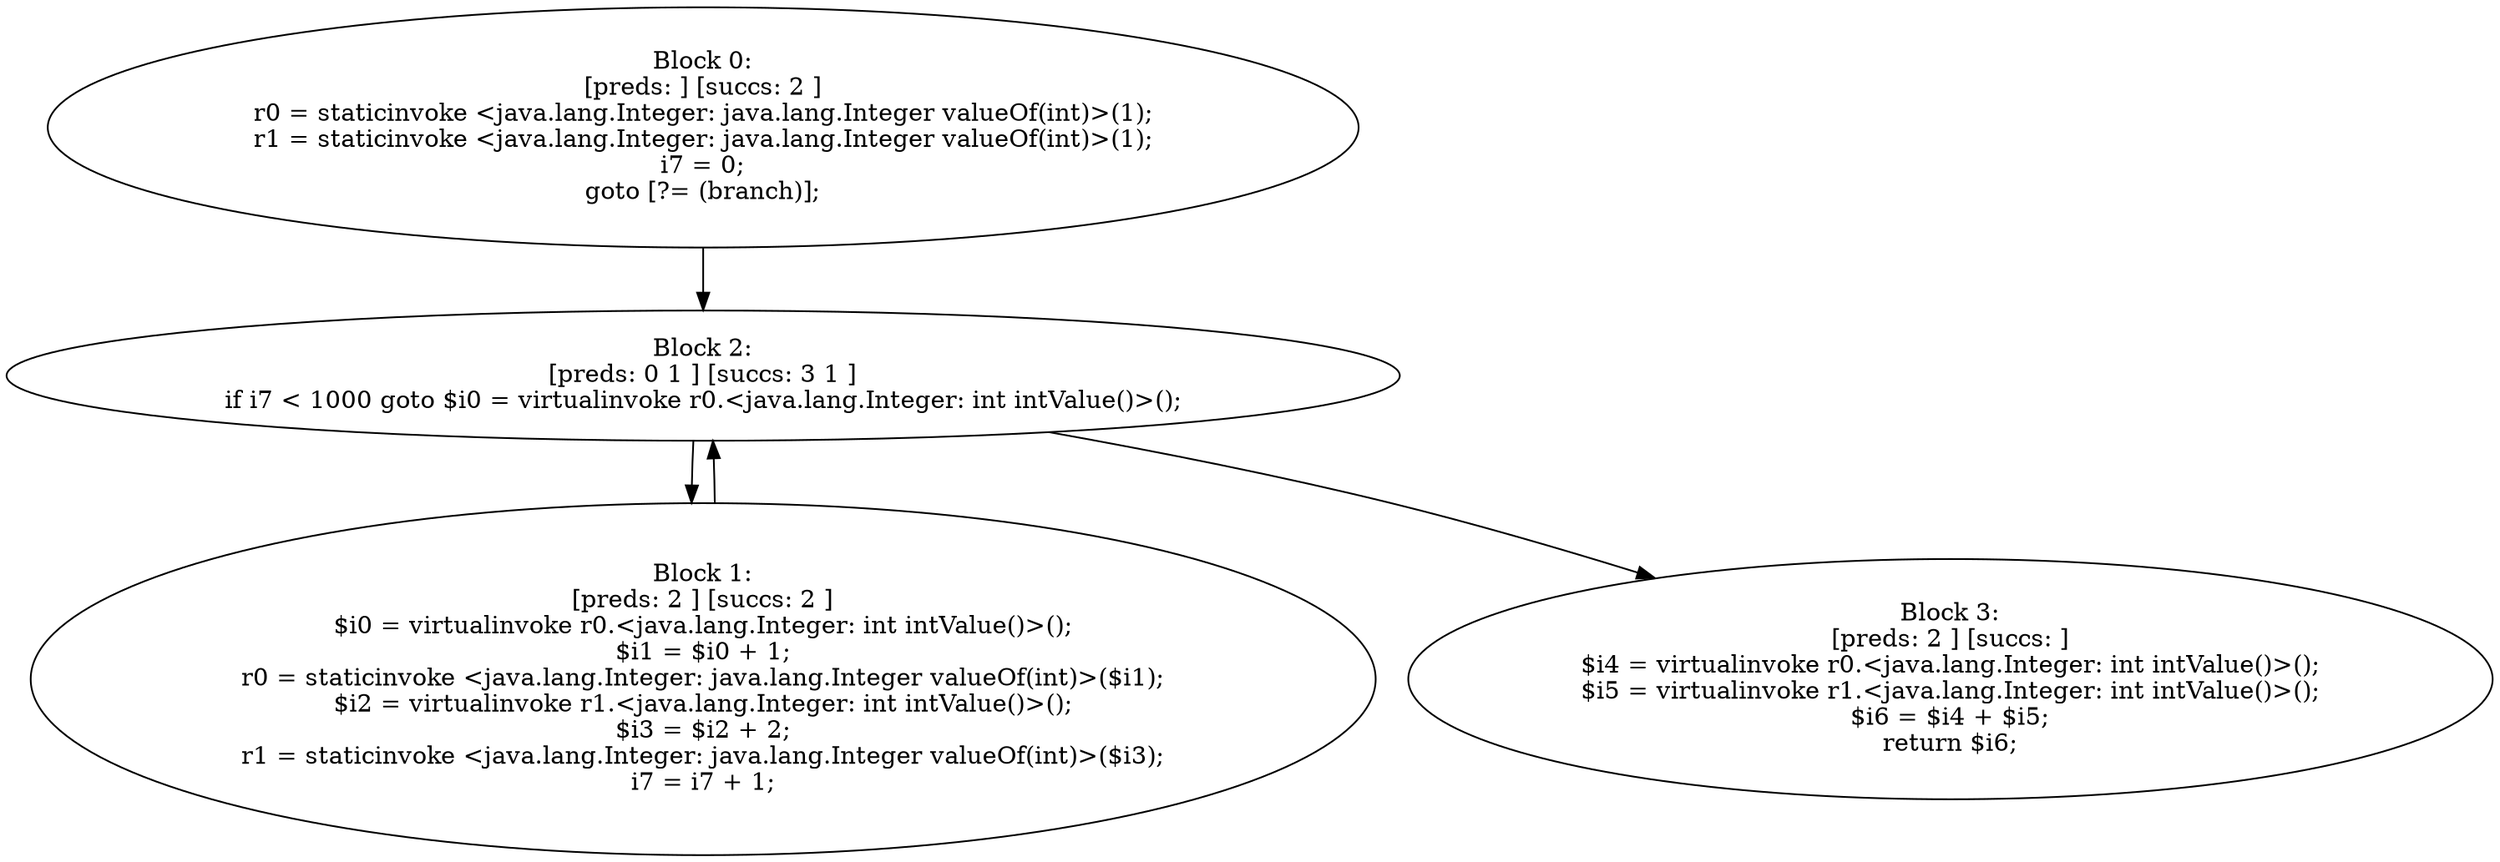 digraph "unitGraph" {
    "Block 0:
[preds: ] [succs: 2 ]
r0 = staticinvoke <java.lang.Integer: java.lang.Integer valueOf(int)>(1);
r1 = staticinvoke <java.lang.Integer: java.lang.Integer valueOf(int)>(1);
i7 = 0;
goto [?= (branch)];
"
    "Block 1:
[preds: 2 ] [succs: 2 ]
$i0 = virtualinvoke r0.<java.lang.Integer: int intValue()>();
$i1 = $i0 + 1;
r0 = staticinvoke <java.lang.Integer: java.lang.Integer valueOf(int)>($i1);
$i2 = virtualinvoke r1.<java.lang.Integer: int intValue()>();
$i3 = $i2 + 2;
r1 = staticinvoke <java.lang.Integer: java.lang.Integer valueOf(int)>($i3);
i7 = i7 + 1;
"
    "Block 2:
[preds: 0 1 ] [succs: 3 1 ]
if i7 < 1000 goto $i0 = virtualinvoke r0.<java.lang.Integer: int intValue()>();
"
    "Block 3:
[preds: 2 ] [succs: ]
$i4 = virtualinvoke r0.<java.lang.Integer: int intValue()>();
$i5 = virtualinvoke r1.<java.lang.Integer: int intValue()>();
$i6 = $i4 + $i5;
return $i6;
"
    "Block 0:
[preds: ] [succs: 2 ]
r0 = staticinvoke <java.lang.Integer: java.lang.Integer valueOf(int)>(1);
r1 = staticinvoke <java.lang.Integer: java.lang.Integer valueOf(int)>(1);
i7 = 0;
goto [?= (branch)];
"->"Block 2:
[preds: 0 1 ] [succs: 3 1 ]
if i7 < 1000 goto $i0 = virtualinvoke r0.<java.lang.Integer: int intValue()>();
";
    "Block 1:
[preds: 2 ] [succs: 2 ]
$i0 = virtualinvoke r0.<java.lang.Integer: int intValue()>();
$i1 = $i0 + 1;
r0 = staticinvoke <java.lang.Integer: java.lang.Integer valueOf(int)>($i1);
$i2 = virtualinvoke r1.<java.lang.Integer: int intValue()>();
$i3 = $i2 + 2;
r1 = staticinvoke <java.lang.Integer: java.lang.Integer valueOf(int)>($i3);
i7 = i7 + 1;
"->"Block 2:
[preds: 0 1 ] [succs: 3 1 ]
if i7 < 1000 goto $i0 = virtualinvoke r0.<java.lang.Integer: int intValue()>();
";
    "Block 2:
[preds: 0 1 ] [succs: 3 1 ]
if i7 < 1000 goto $i0 = virtualinvoke r0.<java.lang.Integer: int intValue()>();
"->"Block 3:
[preds: 2 ] [succs: ]
$i4 = virtualinvoke r0.<java.lang.Integer: int intValue()>();
$i5 = virtualinvoke r1.<java.lang.Integer: int intValue()>();
$i6 = $i4 + $i5;
return $i6;
";
    "Block 2:
[preds: 0 1 ] [succs: 3 1 ]
if i7 < 1000 goto $i0 = virtualinvoke r0.<java.lang.Integer: int intValue()>();
"->"Block 1:
[preds: 2 ] [succs: 2 ]
$i0 = virtualinvoke r0.<java.lang.Integer: int intValue()>();
$i1 = $i0 + 1;
r0 = staticinvoke <java.lang.Integer: java.lang.Integer valueOf(int)>($i1);
$i2 = virtualinvoke r1.<java.lang.Integer: int intValue()>();
$i3 = $i2 + 2;
r1 = staticinvoke <java.lang.Integer: java.lang.Integer valueOf(int)>($i3);
i7 = i7 + 1;
";
}
